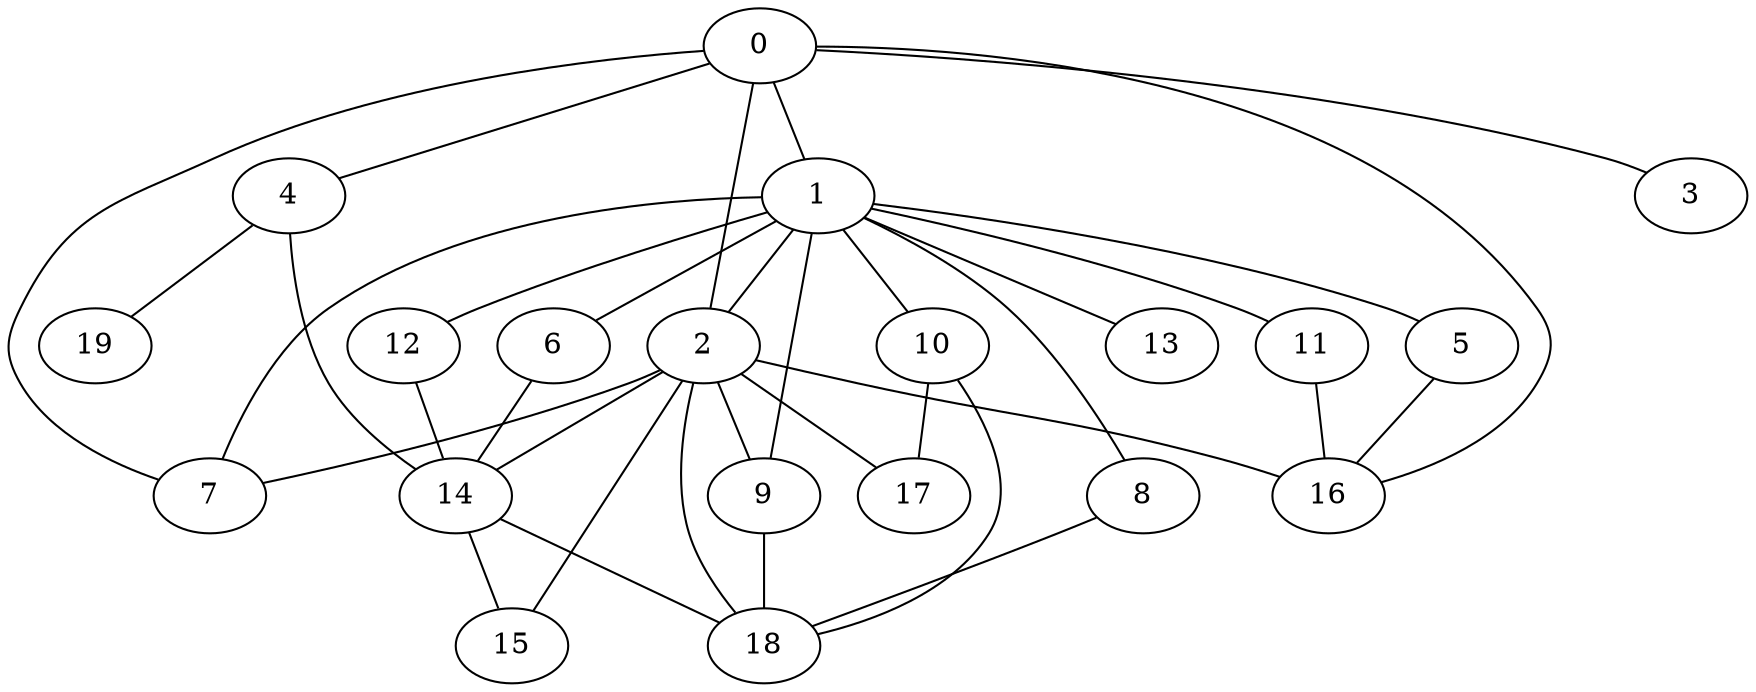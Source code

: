 
graph graphname {
    0 -- 1
0 -- 2
0 -- 3
0 -- 4
0 -- 7
0 -- 16
1 -- 5
1 -- 6
1 -- 7
1 -- 8
1 -- 9
1 -- 10
1 -- 11
1 -- 12
1 -- 13
1 -- 2
2 -- 14
2 -- 15
2 -- 16
2 -- 17
2 -- 18
2 -- 9
2 -- 7
4 -- 19
4 -- 14
5 -- 16
6 -- 14
8 -- 18
9 -- 18
10 -- 17
10 -- 18
11 -- 16
12 -- 14
14 -- 18
14 -- 15

}
